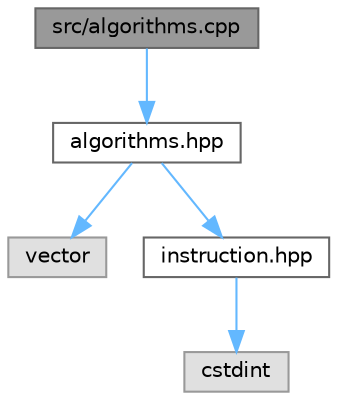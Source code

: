 digraph "src/algorithms.cpp"
{
 // LATEX_PDF_SIZE
  bgcolor="transparent";
  edge [fontname=Helvetica,fontsize=10,labelfontname=Helvetica,labelfontsize=10];
  node [fontname=Helvetica,fontsize=10,shape=box,height=0.2,width=0.4];
  Node1 [id="Node000001",label="src/algorithms.cpp",height=0.2,width=0.4,color="gray40", fillcolor="grey60", style="filled", fontcolor="black",tooltip="Implements functions to generate instruction sequences for various algorithms in the RISC emulator."];
  Node1 -> Node2 [id="edge1_Node000001_Node000002",color="steelblue1",style="solid",tooltip=" "];
  Node2 [id="Node000002",label="algorithms.hpp",height=0.2,width=0.4,color="grey40", fillcolor="white", style="filled",URL="$algorithms_8hpp.html",tooltip="Declares functions to generate instruction sequences for various algorithms in the RISC emulator."];
  Node2 -> Node3 [id="edge2_Node000002_Node000003",color="steelblue1",style="solid",tooltip=" "];
  Node3 [id="Node000003",label="vector",height=0.2,width=0.4,color="grey60", fillcolor="#E0E0E0", style="filled",tooltip=" "];
  Node2 -> Node4 [id="edge3_Node000002_Node000004",color="steelblue1",style="solid",tooltip=" "];
  Node4 [id="Node000004",label="instruction.hpp",height=0.2,width=0.4,color="grey40", fillcolor="white", style="filled",URL="$instruction_8hpp.html",tooltip="Defines the Opcode enumeration and Instruction struct for the RISC emulator."];
  Node4 -> Node5 [id="edge4_Node000004_Node000005",color="steelblue1",style="solid",tooltip=" "];
  Node5 [id="Node000005",label="cstdint",height=0.2,width=0.4,color="grey60", fillcolor="#E0E0E0", style="filled",tooltip=" "];
}

